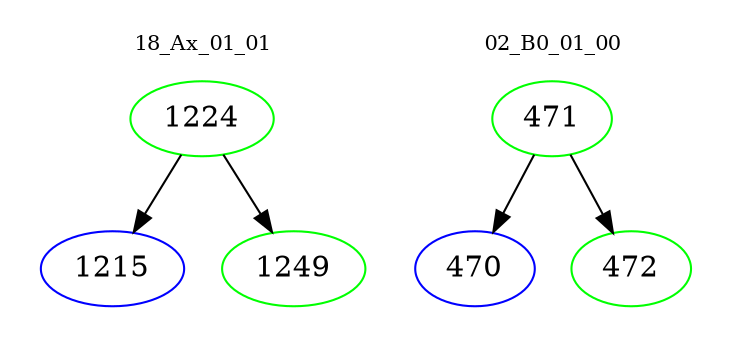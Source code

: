 digraph{
subgraph cluster_0 {
color = white
label = "18_Ax_01_01";
fontsize=10;
T0_1224 [label="1224", color="green"]
T0_1224 -> T0_1215 [color="black"]
T0_1215 [label="1215", color="blue"]
T0_1224 -> T0_1249 [color="black"]
T0_1249 [label="1249", color="green"]
}
subgraph cluster_1 {
color = white
label = "02_B0_01_00";
fontsize=10;
T1_471 [label="471", color="green"]
T1_471 -> T1_470 [color="black"]
T1_470 [label="470", color="blue"]
T1_471 -> T1_472 [color="black"]
T1_472 [label="472", color="green"]
}
}
